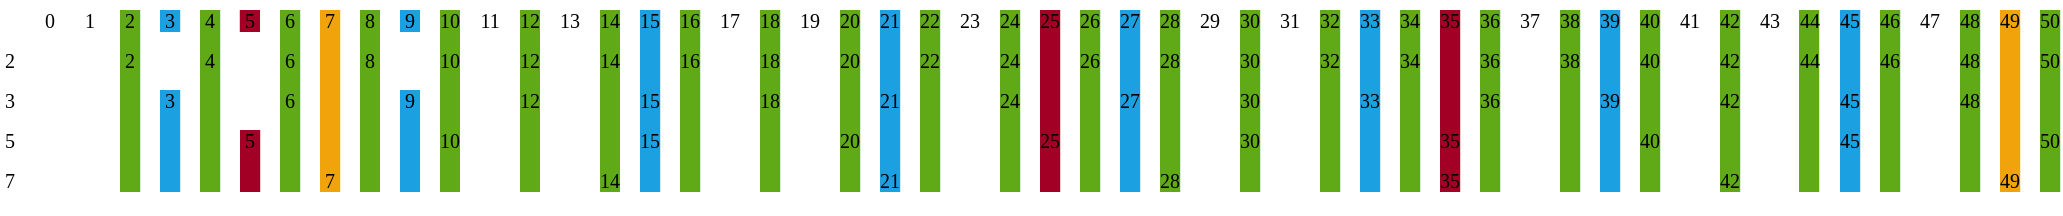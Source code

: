 <mxfile version="22.0.3" type="device">
  <diagram name="Page-1" id="YtLbI5TYKqfj--hZ3J6_">
    <mxGraphModel dx="630" dy="535" grid="1" gridSize="10" guides="1" tooltips="1" connect="1" arrows="1" fold="1" page="1" pageScale="1" pageWidth="2339" pageHeight="3300" math="0" shadow="0">
      <root>
        <mxCell id="0" />
        <mxCell id="1" parent="0" />
        <mxCell id="HAdLW_pzqssdryksnHVs-181" value="" style="rounded=0;whiteSpace=wrap;html=1;fillColor=#1ba1e2;fontColor=#ffffff;strokeColor=none;fontFamily=Source Han Sans HW;fontSize=10;" vertex="1" parent="1">
          <mxGeometry x="340" y="229" width="10.11" height="11" as="geometry" />
        </mxCell>
        <mxCell id="HAdLW_pzqssdryksnHVs-184" value="" style="rounded=0;whiteSpace=wrap;html=1;fillColor=#a20025;fontColor=#ffffff;strokeColor=none;fontFamily=Source Han Sans HW;fontSize=10;" vertex="1" parent="1">
          <mxGeometry x="379.89" y="229" width="10.11" height="11" as="geometry" />
        </mxCell>
        <mxCell id="HAdLW_pzqssdryksnHVs-20" value="3" style="text;html=1;strokeColor=none;fillColor=none;align=center;verticalAlign=middle;whiteSpace=wrap;rounded=0;fontFamily=Source Han Sans HW;fontSize=10;" vertex="1" parent="1">
          <mxGeometry x="340" y="224" width="10" height="20" as="geometry" />
        </mxCell>
        <mxCell id="HAdLW_pzqssdryksnHVs-22" value="5" style="text;html=1;strokeColor=none;fillColor=none;align=center;verticalAlign=middle;whiteSpace=wrap;rounded=0;fontFamily=Source Han Sans HW;fontSize=10;" vertex="1" parent="1">
          <mxGeometry x="380" y="224" width="10" height="20" as="geometry" />
        </mxCell>
        <mxCell id="HAdLW_pzqssdryksnHVs-182" value="" style="rounded=0;whiteSpace=wrap;html=1;fillColor=#1ba1e2;fontColor=#ffffff;strokeColor=none;fontFamily=Source Han Sans HW;fontSize=10;" vertex="1" parent="1">
          <mxGeometry x="460" y="229" width="10" height="11" as="geometry" />
        </mxCell>
        <mxCell id="HAdLW_pzqssdryksnHVs-174" value="" style="group" vertex="1" connectable="0" parent="1">
          <mxGeometry x="320" y="229" width="970.11" height="102" as="geometry" />
        </mxCell>
        <mxCell id="HAdLW_pzqssdryksnHVs-169" value="" style="rounded=0;whiteSpace=wrap;html=1;fillColor=#1ba1e2;fontColor=#ffffff;strokeColor=none;fontFamily=Source Han Sans HW;fontSize=10;aspect=fixed;" vertex="1" parent="HAdLW_pzqssdryksnHVs-174">
          <mxGeometry x="860" width="10.11" height="91" as="geometry" />
        </mxCell>
        <mxCell id="HAdLW_pzqssdryksnHVs-168" value="" style="rounded=0;whiteSpace=wrap;html=1;fillColor=#1ba1e2;fontColor=#ffffff;strokeColor=none;fontFamily=Source Han Sans HW;fontSize=10;aspect=fixed;" vertex="1" parent="HAdLW_pzqssdryksnHVs-174">
          <mxGeometry x="740" width="10.11" height="91" as="geometry" />
        </mxCell>
        <mxCell id="HAdLW_pzqssdryksnHVs-165" value="" style="rounded=0;whiteSpace=wrap;html=1;fillColor=#1ba1e2;fontColor=#ffffff;strokeColor=none;fontFamily=Source Han Sans HW;fontSize=10;aspect=fixed;" vertex="1" parent="HAdLW_pzqssdryksnHVs-174">
          <mxGeometry x="500" width="10.11" height="91" as="geometry" />
        </mxCell>
        <mxCell id="HAdLW_pzqssdryksnHVs-166" value="" style="rounded=0;whiteSpace=wrap;html=1;fillColor=#1ba1e2;fontColor=#ffffff;strokeColor=none;fontFamily=Source Han Sans HW;fontSize=10;aspect=fixed;" vertex="1" parent="HAdLW_pzqssdryksnHVs-174">
          <mxGeometry x="620" width="10.11" height="91" as="geometry" />
        </mxCell>
        <mxCell id="HAdLW_pzqssdryksnHVs-164" value="" style="rounded=0;whiteSpace=wrap;html=1;fillColor=#1ba1e2;fontColor=#ffffff;strokeColor=none;fontFamily=Source Han Sans HW;fontSize=10;aspect=fixed;" vertex="1" parent="HAdLW_pzqssdryksnHVs-174">
          <mxGeometry x="380" width="10.11" height="91" as="geometry" />
        </mxCell>
        <mxCell id="HAdLW_pzqssdryksnHVs-163" value="" style="rounded=0;whiteSpace=wrap;html=1;fillColor=#1ba1e2;fontColor=#ffffff;strokeColor=none;fontFamily=Source Han Sans HW;fontSize=10;aspect=fixed;" vertex="1" parent="HAdLW_pzqssdryksnHVs-174">
          <mxGeometry x="260" width="10.11" height="91" as="geometry" />
        </mxCell>
        <mxCell id="HAdLW_pzqssdryksnHVs-162" value="" style="rounded=0;whiteSpace=wrap;html=1;fillColor=#1ba1e2;fontColor=#ffffff;strokeColor=none;fontFamily=Source Han Sans HW;fontSize=10;" vertex="1" parent="HAdLW_pzqssdryksnHVs-174">
          <mxGeometry x="140" y="40" width="10" height="51" as="geometry" />
        </mxCell>
        <mxCell id="HAdLW_pzqssdryksnHVs-161" value="" style="rounded=0;whiteSpace=wrap;html=1;fillColor=#1ba1e2;fontColor=#ffffff;strokeColor=none;fontFamily=Source Han Sans HW;fontSize=10;" vertex="1" parent="HAdLW_pzqssdryksnHVs-174">
          <mxGeometry x="20" y="40" width="10.11" height="51" as="geometry" />
        </mxCell>
        <mxCell id="HAdLW_pzqssdryksnHVs-160" value="" style="rounded=0;whiteSpace=wrap;html=1;fillColor=#60a917;fontColor=#ffffff;strokeColor=none;fontFamily=Source Han Sans HW;fontSize=10;aspect=fixed;" vertex="1" parent="HAdLW_pzqssdryksnHVs-174">
          <mxGeometry x="960" width="10.11" height="91" as="geometry" />
        </mxCell>
        <mxCell id="HAdLW_pzqssdryksnHVs-159" value="" style="rounded=0;whiteSpace=wrap;html=1;fillColor=#60a917;fontColor=#ffffff;strokeColor=none;fontFamily=Source Han Sans HW;fontSize=10;aspect=fixed;" vertex="1" parent="HAdLW_pzqssdryksnHVs-174">
          <mxGeometry x="920" width="10.11" height="91" as="geometry" />
        </mxCell>
        <mxCell id="HAdLW_pzqssdryksnHVs-158" value="" style="rounded=0;whiteSpace=wrap;html=1;fillColor=#60a917;fontColor=#ffffff;strokeColor=none;fontFamily=Source Han Sans HW;fontSize=10;aspect=fixed;" vertex="1" parent="HAdLW_pzqssdryksnHVs-174">
          <mxGeometry x="880" width="10.11" height="91" as="geometry" />
        </mxCell>
        <mxCell id="HAdLW_pzqssdryksnHVs-157" value="" style="rounded=0;whiteSpace=wrap;html=1;fillColor=#60a917;fontColor=#ffffff;strokeColor=none;fontFamily=Source Han Sans HW;fontSize=10;aspect=fixed;" vertex="1" parent="HAdLW_pzqssdryksnHVs-174">
          <mxGeometry x="839.5" width="10.11" height="91" as="geometry" />
        </mxCell>
        <mxCell id="HAdLW_pzqssdryksnHVs-156" value="" style="rounded=0;whiteSpace=wrap;html=1;fillColor=#60a917;fontColor=#ffffff;strokeColor=none;fontFamily=Source Han Sans HW;fontSize=10;aspect=fixed;" vertex="1" parent="HAdLW_pzqssdryksnHVs-174">
          <mxGeometry x="800" width="10.11" height="91" as="geometry" />
        </mxCell>
        <mxCell id="HAdLW_pzqssdryksnHVs-155" value="" style="rounded=0;whiteSpace=wrap;html=1;fillColor=#60a917;fontColor=#ffffff;strokeColor=none;fontFamily=Source Han Sans HW;fontSize=10;aspect=fixed;" vertex="1" parent="HAdLW_pzqssdryksnHVs-174">
          <mxGeometry x="760" width="10.11" height="91" as="geometry" />
        </mxCell>
        <mxCell id="HAdLW_pzqssdryksnHVs-154" value="" style="rounded=0;whiteSpace=wrap;html=1;fillColor=#60a917;fontColor=#ffffff;strokeColor=none;fontFamily=Source Han Sans HW;fontSize=10;aspect=fixed;" vertex="1" parent="HAdLW_pzqssdryksnHVs-174">
          <mxGeometry x="720" width="10.11" height="91" as="geometry" />
        </mxCell>
        <mxCell id="HAdLW_pzqssdryksnHVs-153" value="" style="rounded=0;whiteSpace=wrap;html=1;fillColor=#60a917;fontColor=#ffffff;strokeColor=none;fontFamily=Source Han Sans HW;fontSize=10;aspect=fixed;" vertex="1" parent="HAdLW_pzqssdryksnHVs-174">
          <mxGeometry x="680" width="10.11" height="91" as="geometry" />
        </mxCell>
        <mxCell id="HAdLW_pzqssdryksnHVs-152" value="" style="rounded=0;whiteSpace=wrap;html=1;fillColor=#60a917;fontColor=#ffffff;strokeColor=none;fontFamily=Source Han Sans HW;fontSize=10;aspect=fixed;" vertex="1" parent="HAdLW_pzqssdryksnHVs-174">
          <mxGeometry x="640" width="10.11" height="91" as="geometry" />
        </mxCell>
        <mxCell id="HAdLW_pzqssdryksnHVs-151" value="" style="rounded=0;whiteSpace=wrap;html=1;fillColor=#60a917;fontColor=#ffffff;strokeColor=none;fontFamily=Source Han Sans HW;fontSize=10;aspect=fixed;" vertex="1" parent="HAdLW_pzqssdryksnHVs-174">
          <mxGeometry x="600" width="10.11" height="91" as="geometry" />
        </mxCell>
        <mxCell id="HAdLW_pzqssdryksnHVs-150" value="" style="rounded=0;whiteSpace=wrap;html=1;fillColor=#60a917;fontColor=#ffffff;strokeColor=none;fontFamily=Source Han Sans HW;fontSize=10;aspect=fixed;" vertex="1" parent="HAdLW_pzqssdryksnHVs-174">
          <mxGeometry x="560" width="10.11" height="91" as="geometry" />
        </mxCell>
        <mxCell id="HAdLW_pzqssdryksnHVs-149" value="" style="rounded=0;whiteSpace=wrap;html=1;fillColor=#60a917;fontColor=#ffffff;strokeColor=none;fontFamily=Source Han Sans HW;fontSize=10;aspect=fixed;" vertex="1" parent="HAdLW_pzqssdryksnHVs-174">
          <mxGeometry x="520" width="10.11" height="91" as="geometry" />
        </mxCell>
        <mxCell id="HAdLW_pzqssdryksnHVs-148" value="" style="rounded=0;whiteSpace=wrap;html=1;fillColor=#60a917;fontColor=#ffffff;strokeColor=none;fontFamily=Source Han Sans HW;fontSize=10;aspect=fixed;" vertex="1" parent="HAdLW_pzqssdryksnHVs-174">
          <mxGeometry x="480" width="10.11" height="91" as="geometry" />
        </mxCell>
        <mxCell id="HAdLW_pzqssdryksnHVs-147" value="" style="rounded=0;whiteSpace=wrap;html=1;fillColor=#60a917;fontColor=#ffffff;strokeColor=none;fontFamily=Source Han Sans HW;fontSize=10;aspect=fixed;" vertex="1" parent="HAdLW_pzqssdryksnHVs-174">
          <mxGeometry x="440" width="10.11" height="91" as="geometry" />
        </mxCell>
        <mxCell id="HAdLW_pzqssdryksnHVs-146" value="" style="rounded=0;whiteSpace=wrap;html=1;fillColor=#60a917;fontColor=#ffffff;strokeColor=none;fontFamily=Source Han Sans HW;fontSize=10;aspect=fixed;" vertex="1" parent="HAdLW_pzqssdryksnHVs-174">
          <mxGeometry x="400" width="10.11" height="91" as="geometry" />
        </mxCell>
        <mxCell id="HAdLW_pzqssdryksnHVs-145" value="" style="rounded=0;whiteSpace=wrap;html=1;fillColor=#60a917;fontColor=#ffffff;strokeColor=none;fontFamily=Source Han Sans HW;fontSize=10;aspect=fixed;" vertex="1" parent="HAdLW_pzqssdryksnHVs-174">
          <mxGeometry x="360" width="10.11" height="91" as="geometry" />
        </mxCell>
        <mxCell id="HAdLW_pzqssdryksnHVs-144" value="" style="rounded=0;whiteSpace=wrap;html=1;fillColor=#60a917;fontColor=#ffffff;strokeColor=none;fontFamily=Source Han Sans HW;fontSize=10;aspect=fixed;" vertex="1" parent="HAdLW_pzqssdryksnHVs-174">
          <mxGeometry x="320" width="10.11" height="91" as="geometry" />
        </mxCell>
        <mxCell id="HAdLW_pzqssdryksnHVs-143" value="" style="rounded=0;whiteSpace=wrap;html=1;fillColor=#60a917;fontColor=#ffffff;strokeColor=none;fontFamily=Source Han Sans HW;fontSize=10;aspect=fixed;" vertex="1" parent="HAdLW_pzqssdryksnHVs-174">
          <mxGeometry x="280" width="10.11" height="91" as="geometry" />
        </mxCell>
        <mxCell id="HAdLW_pzqssdryksnHVs-142" value="" style="rounded=0;whiteSpace=wrap;html=1;fillColor=#60a917;fontColor=#ffffff;strokeColor=none;fontFamily=Source Han Sans HW;fontSize=10;aspect=fixed;" vertex="1" parent="HAdLW_pzqssdryksnHVs-174">
          <mxGeometry x="240" width="10" height="91" as="geometry" />
        </mxCell>
        <mxCell id="HAdLW_pzqssdryksnHVs-141" value="" style="rounded=0;whiteSpace=wrap;html=1;fillColor=#60a917;fontColor=#ffffff;strokeColor=none;fontFamily=Source Han Sans HW;fontSize=10;aspect=fixed;" vertex="1" parent="HAdLW_pzqssdryksnHVs-174">
          <mxGeometry x="200" width="10" height="91" as="geometry" />
        </mxCell>
        <mxCell id="HAdLW_pzqssdryksnHVs-140" value="" style="rounded=0;whiteSpace=wrap;html=1;fillColor=#60a917;fontColor=#ffffff;strokeColor=none;fontFamily=Source Han Sans HW;fontSize=10;aspect=fixed;" vertex="1" parent="HAdLW_pzqssdryksnHVs-174">
          <mxGeometry x="160" width="10" height="91" as="geometry" />
        </mxCell>
        <mxCell id="HAdLW_pzqssdryksnHVs-139" value="" style="rounded=0;whiteSpace=wrap;html=1;fillColor=#60a917;fontColor=#ffffff;strokeColor=none;fontFamily=Source Han Sans HW;fontSize=10;aspect=fixed;" vertex="1" parent="HAdLW_pzqssdryksnHVs-174">
          <mxGeometry x="120" width="10" height="91" as="geometry" />
        </mxCell>
        <mxCell id="HAdLW_pzqssdryksnHVs-138" value="" style="rounded=0;whiteSpace=wrap;html=1;fillColor=#60a917;fontColor=#ffffff;strokeColor=none;fontFamily=Source Han Sans HW;fontSize=10;aspect=fixed;" vertex="1" parent="HAdLW_pzqssdryksnHVs-174">
          <mxGeometry x="80" width="10.11" height="91" as="geometry" />
        </mxCell>
        <mxCell id="HAdLW_pzqssdryksnHVs-137" value="" style="rounded=0;whiteSpace=wrap;html=1;fillColor=#60a917;fontColor=#ffffff;strokeColor=none;fontFamily=Source Han Sans HW;fontSize=10;aspect=fixed;" vertex="1" parent="HAdLW_pzqssdryksnHVs-174">
          <mxGeometry x="40" width="10.11" height="91" as="geometry" />
        </mxCell>
        <mxCell id="HAdLW_pzqssdryksnHVs-136" value="" style="rounded=0;whiteSpace=wrap;html=1;fillColor=#60a917;fontColor=#ffffff;strokeColor=none;fontFamily=Source Han Sans HW;fontSize=10;aspect=fixed;" vertex="1" parent="HAdLW_pzqssdryksnHVs-174">
          <mxGeometry width="10.11" height="91" as="geometry" />
        </mxCell>
        <mxCell id="HAdLW_pzqssdryksnHVs-175" value="" style="rounded=0;whiteSpace=wrap;html=1;fillColor=#a20025;fontColor=#ffffff;strokeColor=none;fontFamily=Source Han Sans HW;fontSize=10;" vertex="1" parent="HAdLW_pzqssdryksnHVs-174">
          <mxGeometry x="60" y="60" width="10.11" height="31" as="geometry" />
        </mxCell>
        <mxCell id="HAdLW_pzqssdryksnHVs-176" value="" style="rounded=0;whiteSpace=wrap;html=1;fillColor=#a20025;fontColor=#ffffff;strokeColor=none;fontFamily=Source Han Sans HW;fontSize=10;aspect=fixed;" vertex="1" parent="HAdLW_pzqssdryksnHVs-174">
          <mxGeometry x="460" width="10.11" height="91" as="geometry" />
        </mxCell>
        <mxCell id="HAdLW_pzqssdryksnHVs-177" value="" style="rounded=0;whiteSpace=wrap;html=1;fillColor=#a20025;fontColor=#ffffff;strokeColor=none;fontFamily=Source Han Sans HW;fontSize=10;aspect=fixed;" vertex="1" parent="HAdLW_pzqssdryksnHVs-174">
          <mxGeometry x="660" width="10.11" height="91" as="geometry" />
        </mxCell>
        <mxCell id="HAdLW_pzqssdryksnHVs-178" value="" style="rounded=0;whiteSpace=wrap;html=1;fillColor=#f0a30a;strokeColor=none;fontFamily=Source Han Sans HW;fontSize=10;aspect=fixed;fontColor=#000000;" vertex="1" parent="HAdLW_pzqssdryksnHVs-174">
          <mxGeometry x="100" width="10.11" height="91" as="geometry" />
        </mxCell>
        <mxCell id="HAdLW_pzqssdryksnHVs-179" value="" style="rounded=0;whiteSpace=wrap;html=1;fillColor=#f0a30a;strokeColor=none;fontFamily=Source Han Sans HW;fontSize=10;aspect=fixed;fontColor=#000000;" vertex="1" parent="HAdLW_pzqssdryksnHVs-174">
          <mxGeometry x="940" width="10.11" height="91" as="geometry" />
        </mxCell>
        <mxCell id="HAdLW_pzqssdryksnHVs-5" value="0" style="text;html=1;strokeColor=none;fillColor=none;align=center;verticalAlign=middle;whiteSpace=wrap;rounded=0;fontFamily=Source Han Sans HW;fontSize=10;" vertex="1" parent="1">
          <mxGeometry x="280" y="224" width="10" height="20" as="geometry" />
        </mxCell>
        <mxCell id="HAdLW_pzqssdryksnHVs-18" value="1" style="text;html=1;strokeColor=none;fillColor=none;align=center;verticalAlign=middle;whiteSpace=wrap;rounded=0;fontFamily=Source Han Sans HW;fontSize=10;" vertex="1" parent="1">
          <mxGeometry x="300" y="224" width="10" height="20" as="geometry" />
        </mxCell>
        <mxCell id="HAdLW_pzqssdryksnHVs-19" value="2" style="text;html=1;strokeColor=none;fillColor=none;align=center;verticalAlign=middle;whiteSpace=wrap;rounded=0;fontFamily=Source Han Sans HW;fontSize=10;" vertex="1" parent="1">
          <mxGeometry x="320" y="224" width="10" height="20" as="geometry" />
        </mxCell>
        <mxCell id="HAdLW_pzqssdryksnHVs-21" value="4" style="text;html=1;strokeColor=none;fillColor=none;align=center;verticalAlign=middle;whiteSpace=wrap;rounded=0;fontFamily=Source Han Sans HW;fontSize=10;" vertex="1" parent="1">
          <mxGeometry x="360" y="224" width="10" height="20" as="geometry" />
        </mxCell>
        <mxCell id="HAdLW_pzqssdryksnHVs-23" value="6" style="text;html=1;strokeColor=none;fillColor=none;align=center;verticalAlign=middle;whiteSpace=wrap;rounded=0;fontFamily=Source Han Sans HW;fontSize=10;" vertex="1" parent="1">
          <mxGeometry x="400" y="224" width="10" height="20" as="geometry" />
        </mxCell>
        <mxCell id="HAdLW_pzqssdryksnHVs-24" value="7" style="text;html=1;strokeColor=none;fillColor=none;align=center;verticalAlign=middle;whiteSpace=wrap;rounded=0;fontFamily=Source Han Sans HW;fontSize=10;" vertex="1" parent="1">
          <mxGeometry x="420" y="224" width="10" height="20" as="geometry" />
        </mxCell>
        <mxCell id="HAdLW_pzqssdryksnHVs-25" value="8" style="text;html=1;strokeColor=none;fillColor=none;align=center;verticalAlign=middle;whiteSpace=wrap;rounded=0;fontFamily=Source Han Sans HW;fontSize=10;" vertex="1" parent="1">
          <mxGeometry x="440" y="224" width="10" height="20" as="geometry" />
        </mxCell>
        <mxCell id="HAdLW_pzqssdryksnHVs-26" value="9" style="text;html=1;strokeColor=none;fillColor=none;align=center;verticalAlign=middle;whiteSpace=wrap;rounded=0;fontFamily=Source Han Sans HW;fontSize=10;" vertex="1" parent="1">
          <mxGeometry x="460" y="224" width="10" height="20" as="geometry" />
        </mxCell>
        <mxCell id="HAdLW_pzqssdryksnHVs-27" value="10" style="text;html=1;strokeColor=none;fillColor=none;align=center;verticalAlign=middle;whiteSpace=wrap;rounded=0;fontFamily=Source Han Sans HW;fontSize=10;" vertex="1" parent="1">
          <mxGeometry x="480" y="224" width="10" height="20" as="geometry" />
        </mxCell>
        <mxCell id="HAdLW_pzqssdryksnHVs-28" value="11" style="text;html=1;strokeColor=none;fillColor=none;align=center;verticalAlign=middle;whiteSpace=wrap;rounded=0;fontFamily=Source Han Sans HW;fontSize=10;" vertex="1" parent="1">
          <mxGeometry x="500" y="224" width="10" height="20" as="geometry" />
        </mxCell>
        <mxCell id="HAdLW_pzqssdryksnHVs-29" value="12" style="text;html=1;strokeColor=none;fillColor=none;align=center;verticalAlign=middle;whiteSpace=wrap;rounded=0;fontFamily=Source Han Sans HW;fontSize=10;" vertex="1" parent="1">
          <mxGeometry x="520" y="224" width="10" height="20" as="geometry" />
        </mxCell>
        <mxCell id="HAdLW_pzqssdryksnHVs-30" value="13" style="text;html=1;strokeColor=none;fillColor=none;align=center;verticalAlign=middle;whiteSpace=wrap;rounded=0;fontFamily=Source Han Sans HW;fontSize=10;" vertex="1" parent="1">
          <mxGeometry x="540" y="224" width="10" height="20" as="geometry" />
        </mxCell>
        <mxCell id="HAdLW_pzqssdryksnHVs-31" value="14" style="text;html=1;strokeColor=none;fillColor=none;align=center;verticalAlign=middle;whiteSpace=wrap;rounded=0;fontFamily=Source Han Sans HW;fontSize=10;" vertex="1" parent="1">
          <mxGeometry x="560" y="224" width="10" height="20" as="geometry" />
        </mxCell>
        <mxCell id="HAdLW_pzqssdryksnHVs-32" value="15" style="text;html=1;strokeColor=none;fillColor=none;align=center;verticalAlign=middle;whiteSpace=wrap;rounded=0;fontFamily=Source Han Sans HW;fontSize=10;" vertex="1" parent="1">
          <mxGeometry x="580" y="224" width="10" height="20" as="geometry" />
        </mxCell>
        <mxCell id="HAdLW_pzqssdryksnHVs-33" value="16" style="text;html=1;strokeColor=none;fillColor=none;align=center;verticalAlign=middle;whiteSpace=wrap;rounded=0;fontFamily=Source Han Sans HW;fontSize=10;" vertex="1" parent="1">
          <mxGeometry x="600" y="224" width="10" height="20" as="geometry" />
        </mxCell>
        <mxCell id="HAdLW_pzqssdryksnHVs-34" value="17" style="text;html=1;strokeColor=none;fillColor=none;align=center;verticalAlign=middle;whiteSpace=wrap;rounded=0;fontFamily=Source Han Sans HW;fontSize=10;" vertex="1" parent="1">
          <mxGeometry x="620" y="224" width="10" height="20" as="geometry" />
        </mxCell>
        <mxCell id="HAdLW_pzqssdryksnHVs-35" value="18" style="text;html=1;strokeColor=none;fillColor=none;align=center;verticalAlign=middle;whiteSpace=wrap;rounded=0;fontFamily=Source Han Sans HW;fontSize=10;" vertex="1" parent="1">
          <mxGeometry x="640" y="224" width="10" height="20" as="geometry" />
        </mxCell>
        <mxCell id="HAdLW_pzqssdryksnHVs-36" value="19" style="text;html=1;strokeColor=none;fillColor=none;align=center;verticalAlign=middle;whiteSpace=wrap;rounded=0;fontFamily=Source Han Sans HW;fontSize=10;" vertex="1" parent="1">
          <mxGeometry x="660" y="224" width="10" height="20" as="geometry" />
        </mxCell>
        <mxCell id="HAdLW_pzqssdryksnHVs-37" value="20" style="text;html=1;strokeColor=none;fillColor=none;align=center;verticalAlign=middle;whiteSpace=wrap;rounded=0;fontFamily=Source Han Sans HW;fontSize=10;" vertex="1" parent="1">
          <mxGeometry x="680" y="224" width="10" height="20" as="geometry" />
        </mxCell>
        <mxCell id="HAdLW_pzqssdryksnHVs-38" value="21" style="text;html=1;strokeColor=none;fillColor=none;align=center;verticalAlign=middle;whiteSpace=wrap;rounded=0;fontFamily=Source Han Sans HW;fontSize=10;" vertex="1" parent="1">
          <mxGeometry x="700" y="224" width="10" height="20" as="geometry" />
        </mxCell>
        <mxCell id="HAdLW_pzqssdryksnHVs-39" value="22" style="text;html=1;strokeColor=none;fillColor=none;align=center;verticalAlign=middle;whiteSpace=wrap;rounded=0;fontFamily=Source Han Sans HW;fontSize=10;" vertex="1" parent="1">
          <mxGeometry x="720" y="224" width="10" height="20" as="geometry" />
        </mxCell>
        <mxCell id="HAdLW_pzqssdryksnHVs-40" value="23" style="text;html=1;strokeColor=none;fillColor=none;align=center;verticalAlign=middle;whiteSpace=wrap;rounded=0;fontFamily=Source Han Sans HW;fontSize=10;" vertex="1" parent="1">
          <mxGeometry x="740" y="224" width="10" height="20" as="geometry" />
        </mxCell>
        <mxCell id="HAdLW_pzqssdryksnHVs-41" value="24" style="text;html=1;strokeColor=none;fillColor=none;align=center;verticalAlign=middle;whiteSpace=wrap;rounded=0;fontFamily=Source Han Sans HW;fontSize=10;" vertex="1" parent="1">
          <mxGeometry x="760" y="224" width="10" height="20" as="geometry" />
        </mxCell>
        <mxCell id="HAdLW_pzqssdryksnHVs-42" value="25" style="text;html=1;strokeColor=none;fillColor=none;align=center;verticalAlign=middle;whiteSpace=wrap;rounded=0;fontFamily=Source Han Sans HW;fontSize=10;" vertex="1" parent="1">
          <mxGeometry x="780" y="224" width="10" height="20" as="geometry" />
        </mxCell>
        <mxCell id="HAdLW_pzqssdryksnHVs-43" value="26" style="text;html=1;strokeColor=none;fillColor=none;align=center;verticalAlign=middle;whiteSpace=wrap;rounded=0;fontFamily=Source Han Sans HW;fontSize=10;" vertex="1" parent="1">
          <mxGeometry x="800" y="224" width="10" height="20" as="geometry" />
        </mxCell>
        <mxCell id="HAdLW_pzqssdryksnHVs-44" value="27" style="text;html=1;strokeColor=none;fillColor=none;align=center;verticalAlign=middle;whiteSpace=wrap;rounded=0;fontFamily=Source Han Sans HW;fontSize=10;" vertex="1" parent="1">
          <mxGeometry x="820" y="224" width="10" height="20" as="geometry" />
        </mxCell>
        <mxCell id="HAdLW_pzqssdryksnHVs-47" value="28" style="text;html=1;strokeColor=none;fillColor=none;align=center;verticalAlign=middle;whiteSpace=wrap;rounded=0;fontFamily=Source Han Sans HW;fontSize=10;" vertex="1" parent="1">
          <mxGeometry x="840" y="224" width="10" height="20" as="geometry" />
        </mxCell>
        <mxCell id="HAdLW_pzqssdryksnHVs-48" value="29" style="text;html=1;strokeColor=none;fillColor=none;align=center;verticalAlign=middle;whiteSpace=wrap;rounded=0;fontFamily=Source Han Sans HW;fontSize=10;" vertex="1" parent="1">
          <mxGeometry x="860" y="224" width="10" height="20" as="geometry" />
        </mxCell>
        <mxCell id="HAdLW_pzqssdryksnHVs-49" value="30" style="text;html=1;strokeColor=none;fillColor=none;align=center;verticalAlign=middle;whiteSpace=wrap;rounded=0;fontFamily=Source Han Sans HW;fontSize=10;" vertex="1" parent="1">
          <mxGeometry x="880" y="224" width="10" height="20" as="geometry" />
        </mxCell>
        <mxCell id="HAdLW_pzqssdryksnHVs-50" value="31" style="text;html=1;strokeColor=none;fillColor=none;align=center;verticalAlign=middle;whiteSpace=wrap;rounded=0;fontFamily=Source Han Sans HW;fontSize=10;" vertex="1" parent="1">
          <mxGeometry x="900" y="224" width="10" height="20" as="geometry" />
        </mxCell>
        <mxCell id="HAdLW_pzqssdryksnHVs-51" value="32" style="text;html=1;strokeColor=none;fillColor=none;align=center;verticalAlign=middle;whiteSpace=wrap;rounded=0;fontFamily=Source Han Sans HW;fontSize=10;" vertex="1" parent="1">
          <mxGeometry x="920" y="224" width="10" height="20" as="geometry" />
        </mxCell>
        <mxCell id="HAdLW_pzqssdryksnHVs-52" value="33" style="text;html=1;strokeColor=none;fillColor=none;align=center;verticalAlign=middle;whiteSpace=wrap;rounded=0;fontFamily=Source Han Sans HW;fontSize=10;" vertex="1" parent="1">
          <mxGeometry x="940" y="224" width="10" height="20" as="geometry" />
        </mxCell>
        <mxCell id="HAdLW_pzqssdryksnHVs-53" value="34" style="text;html=1;strokeColor=none;fillColor=none;align=center;verticalAlign=middle;whiteSpace=wrap;rounded=0;fontFamily=Source Han Sans HW;fontSize=10;" vertex="1" parent="1">
          <mxGeometry x="960" y="224" width="10" height="20" as="geometry" />
        </mxCell>
        <mxCell id="HAdLW_pzqssdryksnHVs-54" value="35" style="text;html=1;strokeColor=none;fillColor=none;align=center;verticalAlign=middle;whiteSpace=wrap;rounded=0;fontFamily=Source Han Sans HW;fontSize=10;" vertex="1" parent="1">
          <mxGeometry x="980" y="224" width="10" height="20" as="geometry" />
        </mxCell>
        <mxCell id="HAdLW_pzqssdryksnHVs-55" value="36" style="text;html=1;strokeColor=none;fillColor=none;align=center;verticalAlign=middle;whiteSpace=wrap;rounded=0;fontFamily=Source Han Sans HW;fontSize=10;" vertex="1" parent="1">
          <mxGeometry x="1000" y="224" width="10" height="20" as="geometry" />
        </mxCell>
        <mxCell id="HAdLW_pzqssdryksnHVs-56" value="37" style="text;html=1;strokeColor=none;fillColor=none;align=center;verticalAlign=middle;whiteSpace=wrap;rounded=0;fontFamily=Source Han Sans HW;fontSize=10;" vertex="1" parent="1">
          <mxGeometry x="1020" y="224" width="10" height="20" as="geometry" />
        </mxCell>
        <mxCell id="HAdLW_pzqssdryksnHVs-57" value="38" style="text;html=1;strokeColor=none;fillColor=none;align=center;verticalAlign=middle;whiteSpace=wrap;rounded=0;fontFamily=Source Han Sans HW;fontSize=10;" vertex="1" parent="1">
          <mxGeometry x="1040" y="224" width="10" height="20" as="geometry" />
        </mxCell>
        <mxCell id="HAdLW_pzqssdryksnHVs-58" value="39" style="text;html=1;strokeColor=none;fillColor=none;align=center;verticalAlign=middle;whiteSpace=wrap;rounded=0;fontFamily=Source Han Sans HW;fontSize=10;" vertex="1" parent="1">
          <mxGeometry x="1060" y="224" width="10" height="20" as="geometry" />
        </mxCell>
        <mxCell id="HAdLW_pzqssdryksnHVs-59" value="40" style="text;html=1;strokeColor=none;fillColor=none;align=center;verticalAlign=middle;whiteSpace=wrap;rounded=0;fontFamily=Source Han Sans HW;fontSize=10;" vertex="1" parent="1">
          <mxGeometry x="1080" y="224" width="10" height="20" as="geometry" />
        </mxCell>
        <mxCell id="HAdLW_pzqssdryksnHVs-60" value="41" style="text;html=1;strokeColor=none;fillColor=none;align=center;verticalAlign=middle;whiteSpace=wrap;rounded=0;fontFamily=Source Han Sans HW;fontSize=10;" vertex="1" parent="1">
          <mxGeometry x="1100" y="224" width="10" height="20" as="geometry" />
        </mxCell>
        <mxCell id="HAdLW_pzqssdryksnHVs-61" value="42" style="text;html=1;strokeColor=none;fillColor=none;align=center;verticalAlign=middle;whiteSpace=wrap;rounded=0;fontFamily=Source Han Sans HW;fontSize=10;" vertex="1" parent="1">
          <mxGeometry x="1120" y="224" width="10" height="20" as="geometry" />
        </mxCell>
        <mxCell id="HAdLW_pzqssdryksnHVs-62" value="43" style="text;html=1;strokeColor=none;fillColor=none;align=center;verticalAlign=middle;whiteSpace=wrap;rounded=0;fontFamily=Source Han Sans HW;fontSize=10;" vertex="1" parent="1">
          <mxGeometry x="1140" y="224" width="10" height="20" as="geometry" />
        </mxCell>
        <mxCell id="HAdLW_pzqssdryksnHVs-63" value="44" style="text;html=1;strokeColor=none;fillColor=none;align=center;verticalAlign=middle;whiteSpace=wrap;rounded=0;fontFamily=Source Han Sans HW;fontSize=10;" vertex="1" parent="1">
          <mxGeometry x="1159.5" y="224" width="10" height="20" as="geometry" />
        </mxCell>
        <mxCell id="HAdLW_pzqssdryksnHVs-64" value="45" style="text;html=1;strokeColor=none;fillColor=none;align=center;verticalAlign=middle;whiteSpace=wrap;rounded=0;fontFamily=Source Han Sans HW;fontSize=10;" vertex="1" parent="1">
          <mxGeometry x="1180" y="224" width="10" height="20" as="geometry" />
        </mxCell>
        <mxCell id="HAdLW_pzqssdryksnHVs-65" value="46" style="text;html=1;strokeColor=none;fillColor=none;align=center;verticalAlign=middle;whiteSpace=wrap;rounded=0;fontFamily=Source Han Sans HW;fontSize=10;" vertex="1" parent="1">
          <mxGeometry x="1200" y="224" width="10" height="20" as="geometry" />
        </mxCell>
        <mxCell id="HAdLW_pzqssdryksnHVs-66" value="47" style="text;html=1;strokeColor=none;fillColor=none;align=center;verticalAlign=middle;whiteSpace=wrap;rounded=0;fontFamily=Source Han Sans HW;fontSize=10;" vertex="1" parent="1">
          <mxGeometry x="1220" y="224" width="10" height="20" as="geometry" />
        </mxCell>
        <mxCell id="HAdLW_pzqssdryksnHVs-67" value="48" style="text;html=1;strokeColor=none;fillColor=none;align=center;verticalAlign=middle;whiteSpace=wrap;rounded=0;fontFamily=Source Han Sans HW;fontSize=10;" vertex="1" parent="1">
          <mxGeometry x="1240" y="224" width="10" height="20" as="geometry" />
        </mxCell>
        <mxCell id="HAdLW_pzqssdryksnHVs-68" value="49" style="text;html=1;strokeColor=none;fillColor=none;align=center;verticalAlign=middle;whiteSpace=wrap;rounded=0;fontFamily=Source Han Sans HW;fontSize=10;" vertex="1" parent="1">
          <mxGeometry x="1260" y="224" width="10" height="20" as="geometry" />
        </mxCell>
        <mxCell id="HAdLW_pzqssdryksnHVs-69" value="50" style="text;html=1;strokeColor=none;fillColor=none;align=center;verticalAlign=middle;whiteSpace=wrap;rounded=0;fontFamily=Source Han Sans HW;fontSize=10;" vertex="1" parent="1">
          <mxGeometry x="1280" y="224" width="10" height="20" as="geometry" />
        </mxCell>
        <mxCell id="HAdLW_pzqssdryksnHVs-70" value="2" style="text;html=1;strokeColor=none;fillColor=none;align=center;verticalAlign=middle;whiteSpace=wrap;rounded=0;fontFamily=Source Han Sans HW;fontSize=10;" vertex="1" parent="1">
          <mxGeometry x="260" y="244" width="10" height="20" as="geometry" />
        </mxCell>
        <mxCell id="HAdLW_pzqssdryksnHVs-71" value="3" style="text;html=1;strokeColor=none;fillColor=none;align=center;verticalAlign=middle;whiteSpace=wrap;rounded=0;fontFamily=Source Han Sans HW;fontSize=10;" vertex="1" parent="1">
          <mxGeometry x="260" y="264" width="10" height="20" as="geometry" />
        </mxCell>
        <mxCell id="HAdLW_pzqssdryksnHVs-72" value="5" style="text;html=1;strokeColor=none;fillColor=none;align=center;verticalAlign=middle;whiteSpace=wrap;rounded=0;fontFamily=Source Han Sans HW;fontSize=10;" vertex="1" parent="1">
          <mxGeometry x="260" y="284" width="10" height="20" as="geometry" />
        </mxCell>
        <mxCell id="HAdLW_pzqssdryksnHVs-73" value="7" style="text;html=1;strokeColor=none;fillColor=none;align=center;verticalAlign=middle;whiteSpace=wrap;rounded=0;fontFamily=Source Han Sans HW;fontSize=10;" vertex="1" parent="1">
          <mxGeometry x="260" y="304" width="10" height="20" as="geometry" />
        </mxCell>
        <mxCell id="HAdLW_pzqssdryksnHVs-75" value="2" style="text;html=1;strokeColor=none;fillColor=none;align=center;verticalAlign=middle;whiteSpace=wrap;rounded=0;fontFamily=Source Han Sans HW;fontSize=10;" vertex="1" parent="1">
          <mxGeometry x="320" y="244" width="10" height="20" as="geometry" />
        </mxCell>
        <mxCell id="HAdLW_pzqssdryksnHVs-76" value="4" style="text;html=1;strokeColor=none;fillColor=none;align=center;verticalAlign=middle;whiteSpace=wrap;rounded=0;fontFamily=Source Han Sans HW;fontSize=10;" vertex="1" parent="1">
          <mxGeometry x="360" y="244" width="10" height="20" as="geometry" />
        </mxCell>
        <mxCell id="HAdLW_pzqssdryksnHVs-78" value="6" style="text;html=1;strokeColor=none;fillColor=none;align=center;verticalAlign=middle;whiteSpace=wrap;rounded=0;fontFamily=Source Han Sans HW;fontSize=10;" vertex="1" parent="1">
          <mxGeometry x="400" y="244" width="10" height="20" as="geometry" />
        </mxCell>
        <mxCell id="HAdLW_pzqssdryksnHVs-79" value="8" style="text;html=1;strokeColor=none;fillColor=none;align=center;verticalAlign=middle;whiteSpace=wrap;rounded=0;fontFamily=Source Han Sans HW;fontSize=10;" vertex="1" parent="1">
          <mxGeometry x="440" y="244" width="10" height="20" as="geometry" />
        </mxCell>
        <mxCell id="HAdLW_pzqssdryksnHVs-80" value="10" style="text;html=1;strokeColor=none;fillColor=none;align=center;verticalAlign=middle;whiteSpace=wrap;rounded=0;fontFamily=Source Han Sans HW;fontSize=10;" vertex="1" parent="1">
          <mxGeometry x="480" y="244" width="10" height="20" as="geometry" />
        </mxCell>
        <mxCell id="HAdLW_pzqssdryksnHVs-81" value="12" style="text;html=1;strokeColor=none;fillColor=none;align=center;verticalAlign=middle;whiteSpace=wrap;rounded=0;fontFamily=Source Han Sans HW;fontSize=10;" vertex="1" parent="1">
          <mxGeometry x="520" y="244" width="10" height="20" as="geometry" />
        </mxCell>
        <mxCell id="HAdLW_pzqssdryksnHVs-82" value="14" style="text;html=1;strokeColor=none;fillColor=none;align=center;verticalAlign=middle;whiteSpace=wrap;rounded=0;fontFamily=Source Han Sans HW;fontSize=10;" vertex="1" parent="1">
          <mxGeometry x="560" y="244" width="10" height="20" as="geometry" />
        </mxCell>
        <mxCell id="HAdLW_pzqssdryksnHVs-83" value="16" style="text;html=1;strokeColor=none;fillColor=none;align=center;verticalAlign=middle;whiteSpace=wrap;rounded=0;fontFamily=Source Han Sans HW;fontSize=10;" vertex="1" parent="1">
          <mxGeometry x="600" y="244" width="10" height="20" as="geometry" />
        </mxCell>
        <mxCell id="HAdLW_pzqssdryksnHVs-84" value="18" style="text;html=1;strokeColor=none;fillColor=none;align=center;verticalAlign=middle;whiteSpace=wrap;rounded=0;fontFamily=Source Han Sans HW;fontSize=10;" vertex="1" parent="1">
          <mxGeometry x="640" y="244" width="10" height="20" as="geometry" />
        </mxCell>
        <mxCell id="HAdLW_pzqssdryksnHVs-85" value="20" style="text;html=1;strokeColor=none;fillColor=none;align=center;verticalAlign=middle;whiteSpace=wrap;rounded=0;fontFamily=Source Han Sans HW;fontSize=10;" vertex="1" parent="1">
          <mxGeometry x="680" y="244" width="10" height="20" as="geometry" />
        </mxCell>
        <mxCell id="HAdLW_pzqssdryksnHVs-86" value="22" style="text;html=1;strokeColor=none;fillColor=none;align=center;verticalAlign=middle;whiteSpace=wrap;rounded=0;fontFamily=Source Han Sans HW;fontSize=10;" vertex="1" parent="1">
          <mxGeometry x="720" y="244" width="10" height="20" as="geometry" />
        </mxCell>
        <mxCell id="HAdLW_pzqssdryksnHVs-87" value="24" style="text;html=1;strokeColor=none;fillColor=none;align=center;verticalAlign=middle;whiteSpace=wrap;rounded=0;fontFamily=Source Han Sans HW;fontSize=10;" vertex="1" parent="1">
          <mxGeometry x="760" y="244" width="10" height="20" as="geometry" />
        </mxCell>
        <mxCell id="HAdLW_pzqssdryksnHVs-88" value="26" style="text;html=1;strokeColor=none;fillColor=none;align=center;verticalAlign=middle;whiteSpace=wrap;rounded=0;fontFamily=Source Han Sans HW;fontSize=10;" vertex="1" parent="1">
          <mxGeometry x="800" y="244" width="10" height="20" as="geometry" />
        </mxCell>
        <mxCell id="HAdLW_pzqssdryksnHVs-89" value="28" style="text;html=1;strokeColor=none;fillColor=none;align=center;verticalAlign=middle;whiteSpace=wrap;rounded=0;fontFamily=Source Han Sans HW;fontSize=10;" vertex="1" parent="1">
          <mxGeometry x="840" y="244" width="10" height="20" as="geometry" />
        </mxCell>
        <mxCell id="HAdLW_pzqssdryksnHVs-90" value="30" style="text;html=1;strokeColor=none;fillColor=none;align=center;verticalAlign=middle;whiteSpace=wrap;rounded=0;fontFamily=Source Han Sans HW;fontSize=10;" vertex="1" parent="1">
          <mxGeometry x="880" y="244" width="10" height="20" as="geometry" />
        </mxCell>
        <mxCell id="HAdLW_pzqssdryksnHVs-92" value="32" style="text;html=1;strokeColor=none;fillColor=none;align=center;verticalAlign=middle;whiteSpace=wrap;rounded=0;fontFamily=Source Han Sans HW;fontSize=10;" vertex="1" parent="1">
          <mxGeometry x="920" y="244" width="10" height="20" as="geometry" />
        </mxCell>
        <mxCell id="HAdLW_pzqssdryksnHVs-93" value="34" style="text;html=1;strokeColor=none;fillColor=none;align=center;verticalAlign=middle;whiteSpace=wrap;rounded=0;fontFamily=Source Han Sans HW;fontSize=10;" vertex="1" parent="1">
          <mxGeometry x="960" y="244" width="10" height="20" as="geometry" />
        </mxCell>
        <mxCell id="HAdLW_pzqssdryksnHVs-94" value="36" style="text;html=1;strokeColor=none;fillColor=none;align=center;verticalAlign=middle;whiteSpace=wrap;rounded=0;fontFamily=Source Han Sans HW;fontSize=10;" vertex="1" parent="1">
          <mxGeometry x="1000" y="244" width="10" height="20" as="geometry" />
        </mxCell>
        <mxCell id="HAdLW_pzqssdryksnHVs-95" value="38" style="text;html=1;strokeColor=none;fillColor=none;align=center;verticalAlign=middle;whiteSpace=wrap;rounded=0;fontFamily=Source Han Sans HW;fontSize=10;" vertex="1" parent="1">
          <mxGeometry x="1040" y="244" width="10" height="20" as="geometry" />
        </mxCell>
        <mxCell id="HAdLW_pzqssdryksnHVs-96" value="40" style="text;html=1;strokeColor=none;fillColor=none;align=center;verticalAlign=middle;whiteSpace=wrap;rounded=0;fontFamily=Source Han Sans HW;fontSize=10;" vertex="1" parent="1">
          <mxGeometry x="1080" y="244" width="10" height="20" as="geometry" />
        </mxCell>
        <mxCell id="HAdLW_pzqssdryksnHVs-97" value="42" style="text;html=1;strokeColor=none;fillColor=none;align=center;verticalAlign=middle;whiteSpace=wrap;rounded=0;fontFamily=Source Han Sans HW;fontSize=10;" vertex="1" parent="1">
          <mxGeometry x="1120" y="244" width="10" height="20" as="geometry" />
        </mxCell>
        <mxCell id="HAdLW_pzqssdryksnHVs-98" value="44" style="text;html=1;strokeColor=none;fillColor=none;align=center;verticalAlign=middle;whiteSpace=wrap;rounded=0;fontFamily=Source Han Sans HW;fontSize=10;" vertex="1" parent="1">
          <mxGeometry x="1160" y="244" width="10" height="20" as="geometry" />
        </mxCell>
        <mxCell id="HAdLW_pzqssdryksnHVs-99" value="46" style="text;html=1;strokeColor=none;fillColor=none;align=center;verticalAlign=middle;whiteSpace=wrap;rounded=0;fontFamily=Source Han Sans HW;fontSize=10;" vertex="1" parent="1">
          <mxGeometry x="1200" y="244" width="10" height="20" as="geometry" />
        </mxCell>
        <mxCell id="HAdLW_pzqssdryksnHVs-100" value="48" style="text;html=1;strokeColor=none;fillColor=none;align=center;verticalAlign=middle;whiteSpace=wrap;rounded=0;fontFamily=Source Han Sans HW;fontSize=10;" vertex="1" parent="1">
          <mxGeometry x="1240" y="244" width="10" height="20" as="geometry" />
        </mxCell>
        <mxCell id="HAdLW_pzqssdryksnHVs-101" value="50" style="text;html=1;strokeColor=none;fillColor=none;align=center;verticalAlign=middle;whiteSpace=wrap;rounded=0;fontFamily=Source Han Sans HW;fontSize=10;" vertex="1" parent="1">
          <mxGeometry x="1280" y="244" width="10" height="20" as="geometry" />
        </mxCell>
        <mxCell id="HAdLW_pzqssdryksnHVs-102" value="3" style="text;html=1;strokeColor=none;fillColor=none;align=center;verticalAlign=middle;whiteSpace=wrap;rounded=0;fontFamily=Source Han Sans HW;fontSize=10;" vertex="1" parent="1">
          <mxGeometry x="340" y="264" width="10" height="20" as="geometry" />
        </mxCell>
        <mxCell id="HAdLW_pzqssdryksnHVs-103" value="6" style="text;html=1;strokeColor=none;fillColor=none;align=center;verticalAlign=middle;whiteSpace=wrap;rounded=0;fontFamily=Source Han Sans HW;fontSize=10;" vertex="1" parent="1">
          <mxGeometry x="400" y="264" width="10" height="20" as="geometry" />
        </mxCell>
        <mxCell id="HAdLW_pzqssdryksnHVs-104" value="9" style="text;html=1;strokeColor=none;fillColor=none;align=center;verticalAlign=middle;whiteSpace=wrap;rounded=0;fontFamily=Source Han Sans HW;fontSize=10;" vertex="1" parent="1">
          <mxGeometry x="460" y="264" width="10" height="20" as="geometry" />
        </mxCell>
        <mxCell id="HAdLW_pzqssdryksnHVs-106" value="12" style="text;html=1;strokeColor=none;fillColor=none;align=center;verticalAlign=middle;whiteSpace=wrap;rounded=0;fontFamily=Source Han Sans HW;fontSize=10;" vertex="1" parent="1">
          <mxGeometry x="520" y="264" width="10" height="20" as="geometry" />
        </mxCell>
        <mxCell id="HAdLW_pzqssdryksnHVs-107" value="15" style="text;html=1;strokeColor=none;fillColor=none;align=center;verticalAlign=middle;whiteSpace=wrap;rounded=0;fontFamily=Source Han Sans HW;fontSize=10;" vertex="1" parent="1">
          <mxGeometry x="580" y="264" width="10" height="20" as="geometry" />
        </mxCell>
        <mxCell id="HAdLW_pzqssdryksnHVs-108" value="18" style="text;html=1;strokeColor=none;fillColor=none;align=center;verticalAlign=middle;whiteSpace=wrap;rounded=0;fontFamily=Source Han Sans HW;fontSize=10;" vertex="1" parent="1">
          <mxGeometry x="640" y="264" width="10" height="20" as="geometry" />
        </mxCell>
        <mxCell id="HAdLW_pzqssdryksnHVs-109" value="21" style="text;html=1;strokeColor=none;fillColor=none;align=center;verticalAlign=middle;whiteSpace=wrap;rounded=0;fontFamily=Source Han Sans HW;fontSize=10;" vertex="1" parent="1">
          <mxGeometry x="700" y="264" width="10" height="20" as="geometry" />
        </mxCell>
        <mxCell id="HAdLW_pzqssdryksnHVs-110" value="24" style="text;html=1;strokeColor=none;fillColor=none;align=center;verticalAlign=middle;whiteSpace=wrap;rounded=0;fontFamily=Source Han Sans HW;fontSize=10;" vertex="1" parent="1">
          <mxGeometry x="760" y="264" width="10" height="20" as="geometry" />
        </mxCell>
        <mxCell id="HAdLW_pzqssdryksnHVs-111" value="27" style="text;html=1;strokeColor=none;fillColor=none;align=center;verticalAlign=middle;whiteSpace=wrap;rounded=0;fontFamily=Source Han Sans HW;fontSize=10;" vertex="1" parent="1">
          <mxGeometry x="820" y="264" width="10" height="20" as="geometry" />
        </mxCell>
        <mxCell id="HAdLW_pzqssdryksnHVs-112" value="30" style="text;html=1;strokeColor=none;fillColor=none;align=center;verticalAlign=middle;whiteSpace=wrap;rounded=0;fontFamily=Source Han Sans HW;fontSize=10;" vertex="1" parent="1">
          <mxGeometry x="880" y="264" width="10" height="20" as="geometry" />
        </mxCell>
        <mxCell id="HAdLW_pzqssdryksnHVs-113" value="33" style="text;html=1;strokeColor=none;fillColor=none;align=center;verticalAlign=middle;whiteSpace=wrap;rounded=0;fontFamily=Source Han Sans HW;fontSize=10;" vertex="1" parent="1">
          <mxGeometry x="940" y="264" width="10" height="20" as="geometry" />
        </mxCell>
        <mxCell id="HAdLW_pzqssdryksnHVs-114" value="36" style="text;html=1;strokeColor=none;fillColor=none;align=center;verticalAlign=middle;whiteSpace=wrap;rounded=0;fontFamily=Source Han Sans HW;fontSize=10;" vertex="1" parent="1">
          <mxGeometry x="1000" y="264" width="10" height="20" as="geometry" />
        </mxCell>
        <mxCell id="HAdLW_pzqssdryksnHVs-115" value="39" style="text;html=1;strokeColor=none;fillColor=none;align=center;verticalAlign=middle;whiteSpace=wrap;rounded=0;fontFamily=Source Han Sans HW;fontSize=10;" vertex="1" parent="1">
          <mxGeometry x="1060" y="264" width="10" height="20" as="geometry" />
        </mxCell>
        <mxCell id="HAdLW_pzqssdryksnHVs-116" value="42" style="text;html=1;strokeColor=none;fillColor=none;align=center;verticalAlign=middle;whiteSpace=wrap;rounded=0;fontFamily=Source Han Sans HW;fontSize=10;" vertex="1" parent="1">
          <mxGeometry x="1120" y="264" width="10" height="20" as="geometry" />
        </mxCell>
        <mxCell id="HAdLW_pzqssdryksnHVs-117" value="45" style="text;html=1;strokeColor=none;fillColor=none;align=center;verticalAlign=middle;whiteSpace=wrap;rounded=0;fontFamily=Source Han Sans HW;fontSize=10;" vertex="1" parent="1">
          <mxGeometry x="1180" y="264" width="10" height="20" as="geometry" />
        </mxCell>
        <mxCell id="HAdLW_pzqssdryksnHVs-118" value="48" style="text;html=1;strokeColor=none;fillColor=none;align=center;verticalAlign=middle;whiteSpace=wrap;rounded=0;fontFamily=Source Han Sans HW;fontSize=10;" vertex="1" parent="1">
          <mxGeometry x="1240" y="264" width="10" height="20" as="geometry" />
        </mxCell>
        <mxCell id="HAdLW_pzqssdryksnHVs-119" value="5" style="text;html=1;strokeColor=none;fillColor=none;align=center;verticalAlign=middle;whiteSpace=wrap;rounded=0;fontFamily=Source Han Sans HW;fontSize=10;" vertex="1" parent="1">
          <mxGeometry x="380" y="284" width="10" height="20" as="geometry" />
        </mxCell>
        <mxCell id="HAdLW_pzqssdryksnHVs-120" value="10" style="text;html=1;strokeColor=none;fillColor=none;align=center;verticalAlign=middle;whiteSpace=wrap;rounded=0;fontFamily=Source Han Sans HW;fontSize=10;" vertex="1" parent="1">
          <mxGeometry x="480" y="284" width="10" height="20" as="geometry" />
        </mxCell>
        <mxCell id="HAdLW_pzqssdryksnHVs-121" value="15" style="text;html=1;strokeColor=none;fillColor=none;align=center;verticalAlign=middle;whiteSpace=wrap;rounded=0;fontFamily=Source Han Sans HW;fontSize=10;" vertex="1" parent="1">
          <mxGeometry x="580" y="284" width="10" height="20" as="geometry" />
        </mxCell>
        <mxCell id="HAdLW_pzqssdryksnHVs-122" value="20" style="text;html=1;strokeColor=none;fillColor=none;align=center;verticalAlign=middle;whiteSpace=wrap;rounded=0;fontFamily=Source Han Sans HW;fontSize=10;" vertex="1" parent="1">
          <mxGeometry x="680" y="284" width="10" height="20" as="geometry" />
        </mxCell>
        <mxCell id="HAdLW_pzqssdryksnHVs-123" value="25" style="text;html=1;strokeColor=none;fillColor=none;align=center;verticalAlign=middle;whiteSpace=wrap;rounded=0;fontFamily=Source Han Sans HW;fontSize=10;" vertex="1" parent="1">
          <mxGeometry x="780" y="284" width="10" height="20" as="geometry" />
        </mxCell>
        <mxCell id="HAdLW_pzqssdryksnHVs-124" value="30" style="text;html=1;strokeColor=none;fillColor=none;align=center;verticalAlign=middle;whiteSpace=wrap;rounded=0;fontFamily=Source Han Sans HW;fontSize=10;" vertex="1" parent="1">
          <mxGeometry x="880" y="284" width="10" height="20" as="geometry" />
        </mxCell>
        <mxCell id="HAdLW_pzqssdryksnHVs-125" value="40" style="text;html=1;strokeColor=none;fillColor=none;align=center;verticalAlign=middle;whiteSpace=wrap;rounded=0;fontFamily=Source Han Sans HW;fontSize=10;" vertex="1" parent="1">
          <mxGeometry x="1080" y="284" width="10" height="20" as="geometry" />
        </mxCell>
        <mxCell id="HAdLW_pzqssdryksnHVs-126" value="35" style="text;html=1;strokeColor=none;fillColor=none;align=center;verticalAlign=middle;whiteSpace=wrap;rounded=0;fontFamily=Source Han Sans HW;fontSize=10;" vertex="1" parent="1">
          <mxGeometry x="980" y="284" width="10" height="20" as="geometry" />
        </mxCell>
        <mxCell id="HAdLW_pzqssdryksnHVs-127" value="45" style="text;html=1;strokeColor=none;fillColor=none;align=center;verticalAlign=middle;whiteSpace=wrap;rounded=0;fontFamily=Source Han Sans HW;fontSize=10;" vertex="1" parent="1">
          <mxGeometry x="1180" y="284" width="10" height="20" as="geometry" />
        </mxCell>
        <mxCell id="HAdLW_pzqssdryksnHVs-128" value="50" style="text;html=1;strokeColor=none;fillColor=none;align=center;verticalAlign=middle;whiteSpace=wrap;rounded=0;fontFamily=Source Han Sans HW;fontSize=10;" vertex="1" parent="1">
          <mxGeometry x="1280" y="284" width="10" height="20" as="geometry" />
        </mxCell>
        <mxCell id="HAdLW_pzqssdryksnHVs-129" value="7" style="text;html=1;strokeColor=none;fillColor=none;align=center;verticalAlign=middle;whiteSpace=wrap;rounded=0;fontFamily=Source Han Sans HW;fontSize=10;" vertex="1" parent="1">
          <mxGeometry x="420" y="304" width="10" height="20" as="geometry" />
        </mxCell>
        <mxCell id="HAdLW_pzqssdryksnHVs-130" value="14" style="text;html=1;strokeColor=none;fillColor=none;align=center;verticalAlign=middle;whiteSpace=wrap;rounded=0;fontFamily=Source Han Sans HW;fontSize=10;" vertex="1" parent="1">
          <mxGeometry x="560" y="304" width="10" height="20" as="geometry" />
        </mxCell>
        <mxCell id="HAdLW_pzqssdryksnHVs-131" value="21" style="text;html=1;strokeColor=none;fillColor=none;align=center;verticalAlign=middle;whiteSpace=wrap;rounded=0;fontFamily=Source Han Sans HW;fontSize=10;" vertex="1" parent="1">
          <mxGeometry x="700" y="304" width="10" height="20" as="geometry" />
        </mxCell>
        <mxCell id="HAdLW_pzqssdryksnHVs-132" value="28" style="text;html=1;strokeColor=none;fillColor=none;align=center;verticalAlign=middle;whiteSpace=wrap;rounded=0;fontFamily=Source Han Sans HW;fontSize=10;" vertex="1" parent="1">
          <mxGeometry x="840" y="304" width="10" height="20" as="geometry" />
        </mxCell>
        <mxCell id="HAdLW_pzqssdryksnHVs-133" value="35" style="text;html=1;strokeColor=none;fillColor=none;align=center;verticalAlign=middle;whiteSpace=wrap;rounded=0;fontFamily=Source Han Sans HW;fontSize=10;" vertex="1" parent="1">
          <mxGeometry x="980" y="304" width="10" height="20" as="geometry" />
        </mxCell>
        <mxCell id="HAdLW_pzqssdryksnHVs-134" value="42" style="text;html=1;strokeColor=none;fillColor=none;align=center;verticalAlign=middle;whiteSpace=wrap;rounded=0;fontFamily=Source Han Sans HW;fontSize=10;" vertex="1" parent="1">
          <mxGeometry x="1120" y="304" width="10" height="20" as="geometry" />
        </mxCell>
        <mxCell id="HAdLW_pzqssdryksnHVs-135" value="49" style="text;html=1;strokeColor=none;fillColor=none;align=center;verticalAlign=middle;whiteSpace=wrap;rounded=0;fontFamily=Source Han Sans HW;fontSize=10;" vertex="1" parent="1">
          <mxGeometry x="1260" y="304" width="10" height="20" as="geometry" />
        </mxCell>
      </root>
    </mxGraphModel>
  </diagram>
</mxfile>
